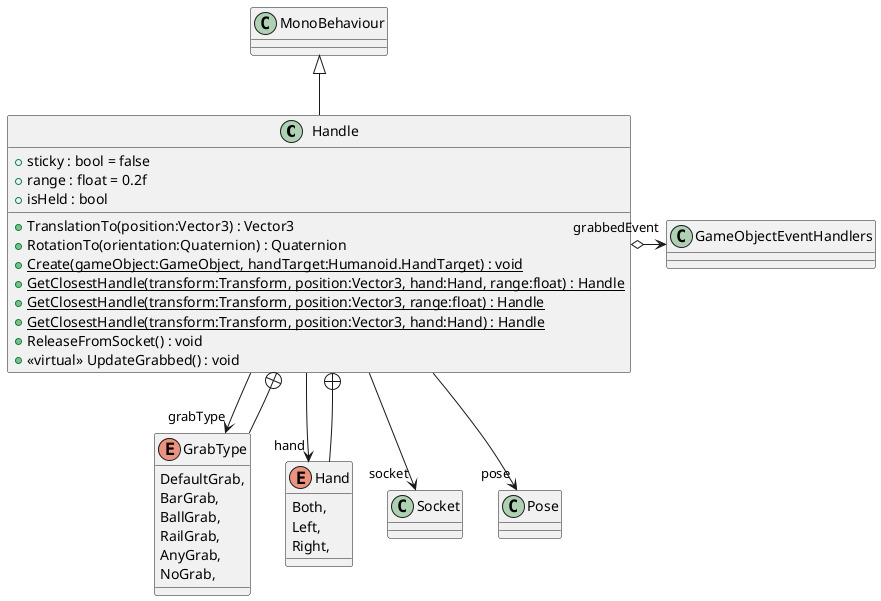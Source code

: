 @startuml
class Handle {
    + sticky : bool = false
    + range : float = 0.2f
    + isHeld : bool
    + TranslationTo(position:Vector3) : Vector3
    + RotationTo(orientation:Quaternion) : Quaternion
    + {static} Create(gameObject:GameObject, handTarget:Humanoid.HandTarget) : void
    + {static} GetClosestHandle(transform:Transform, position:Vector3, hand:Hand, range:float) : Handle
    + {static} GetClosestHandle(transform:Transform, position:Vector3, range:float) : Handle
    + {static} GetClosestHandle(transform:Transform, position:Vector3, hand:Hand) : Handle
    + ReleaseFromSocket() : void
    + <<virtual>> UpdateGrabbed() : void
}
enum GrabType {
    DefaultGrab,
    BarGrab,
    BallGrab,
    RailGrab,
    AnyGrab,
    NoGrab,
}
enum Hand {
    Both,
    Left,
    Right,
}
MonoBehaviour <|-- Handle
Handle --> "grabType" GrabType
Handle --> "socket" Socket
Handle --> "hand" Hand
Handle --> "pose" Pose
Handle o-> "grabbedEvent" GameObjectEventHandlers
Handle +-- GrabType
Handle +-- Hand
@enduml
